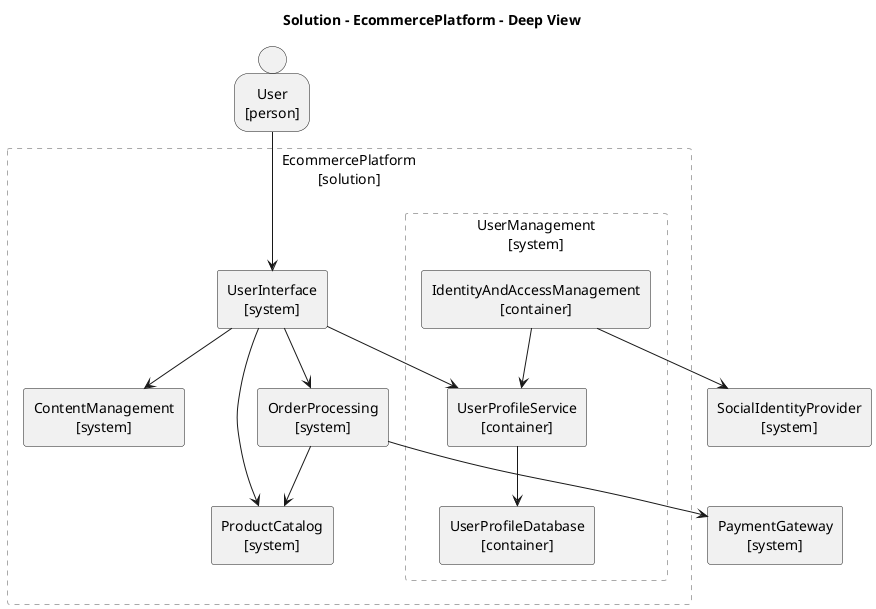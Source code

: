 @startuml EcommercePlatform_deep
title Solution - EcommercePlatform - Deep View
skinparam defaultTextAlignment center
skinparam defaultTextAlignment<<atomic>> center
skinparam wrapWidth 200
skinparam maxMessageSize 150
hide stereotype
<style>
.composite {
BackgroundColor: transparent
LineColor: darkgray
LineStyle: 5
FontStyle: normal
}
</style>
rectangle EcommercePlatform as "EcommercePlatform\n[solution]" <<composite>> {
rectangle EcommercePlatform.OrderProcessing <<system>> <<atomic>> [
OrderProcessing
[system]
]
rectangle EcommercePlatform.ProductCatalog <<system>> <<atomic>> [
ProductCatalog
[system]
]
rectangle EcommercePlatform.UserInterface <<system>> <<atomic>> [
UserInterface
[system]
]
rectangle EcommercePlatform.UserManagement as "UserManagement\n[system]" <<composite>> {
rectangle EcommercePlatform.UserManagement.UserProfileDatabase <<container>> <<atomic>> [
UserProfileDatabase
[container]
]
rectangle EcommercePlatform.UserManagement.IdentityAndAccessManagement <<container>> <<atomic>> [
IdentityAndAccessManagement
[container]
]
rectangle EcommercePlatform.UserManagement.UserProfileService <<container>> <<atomic>> [
UserProfileService
[container]
]
}
rectangle EcommercePlatform.ContentManagement <<system>> <<atomic>> [
ContentManagement
[system]
]
}
rectangle SocialIdentityProvider <<system>> <<atomic>> [
SocialIdentityProvider
[system]
]
person User <<atomic>> <<person>> [
User
[person]
]
rectangle PaymentGateway <<system>> <<atomic>> [
PaymentGateway
[system]
]
EcommercePlatform.OrderProcessing --> PaymentGateway
EcommercePlatform.OrderProcessing --> EcommercePlatform.ProductCatalog
EcommercePlatform.UserInterface --> EcommercePlatform.ContentManagement
User --> EcommercePlatform.UserInterface
EcommercePlatform.UserManagement.IdentityAndAccessManagement --> SocialIdentityProvider
EcommercePlatform.UserInterface --> EcommercePlatform.OrderProcessing
EcommercePlatform.UserManagement.UserProfileService --> EcommercePlatform.UserManagement.UserProfileDatabase
EcommercePlatform.UserInterface --> EcommercePlatform.ProductCatalog
EcommercePlatform.UserInterface --> EcommercePlatform.UserManagement.UserProfileService
EcommercePlatform.UserManagement.IdentityAndAccessManagement --> EcommercePlatform.UserManagement.UserProfileService
@enduml
